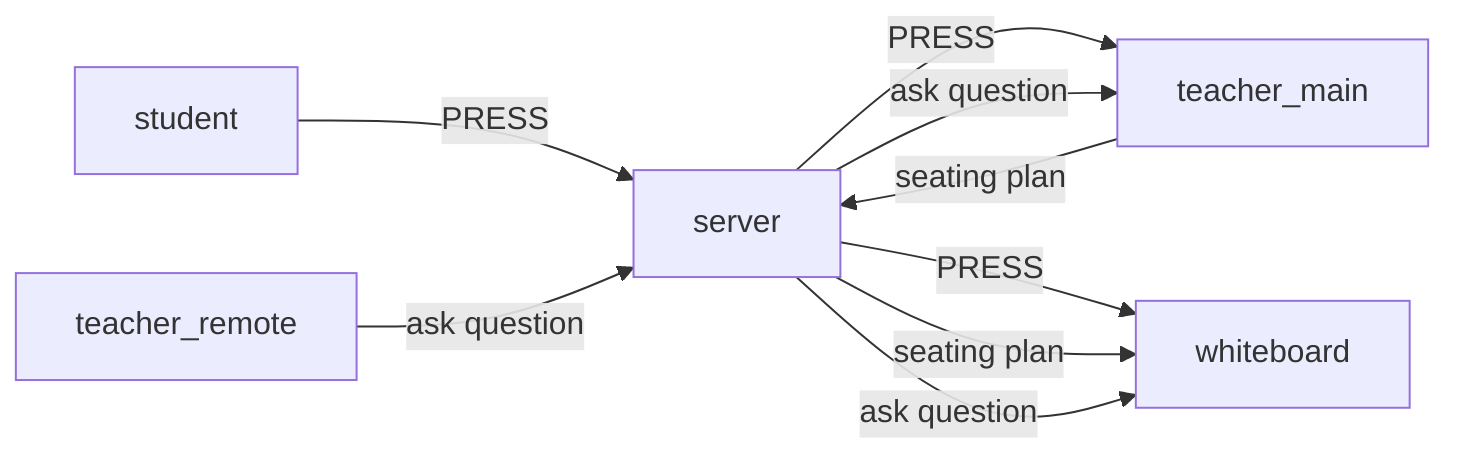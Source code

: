 graph LR
  student
  server
  teacher_main
  whiteboard
  teacher_remote

  student -- PRESS --> server
  server -- PRESS --> teacher_main
  server -- PRESS --> whiteboard

  teacher_main -- seating plan --> server
  server -- seating plan --> whiteboard

  teacher_remote --ask question --> server
  server --ask question --> whiteboard
  server --ask question --> teacher_main